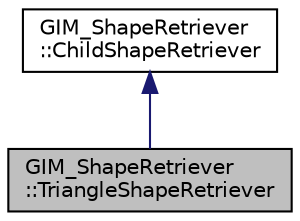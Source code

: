 digraph "GIM_ShapeRetriever::TriangleShapeRetriever"
{
  edge [fontname="Helvetica",fontsize="10",labelfontname="Helvetica",labelfontsize="10"];
  node [fontname="Helvetica",fontsize="10",shape=record];
  Node1 [label="GIM_ShapeRetriever\l::TriangleShapeRetriever",height=0.2,width=0.4,color="black", fillcolor="grey75", style="filled", fontcolor="black"];
  Node2 -> Node1 [dir="back",color="midnightblue",fontsize="10",style="solid"];
  Node2 [label="GIM_ShapeRetriever\l::ChildShapeRetriever",height=0.2,width=0.4,color="black", fillcolor="white", style="filled",URL="$class_g_i_m___shape_retriever_1_1_child_shape_retriever.html"];
}
